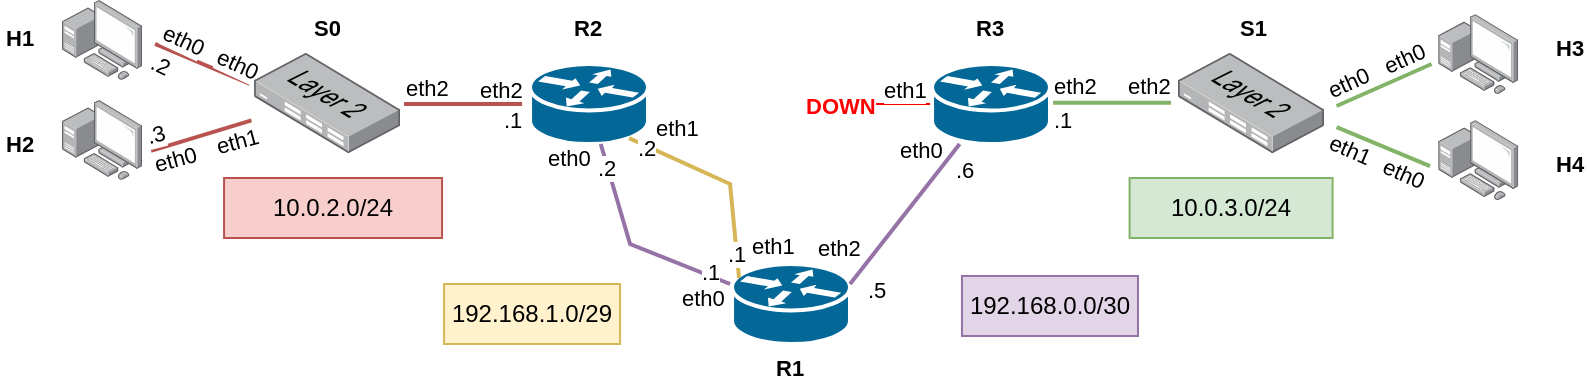 <mxfile version="24.2.3" type="device">
  <diagram name="Page-1" id="ILYi0rYNNzHTElqKo2re">
    <mxGraphModel dx="1473" dy="1400" grid="1" gridSize="10" guides="1" tooltips="1" connect="1" arrows="1" fold="1" page="1" pageScale="1" pageWidth="850" pageHeight="1100" math="0" shadow="0">
      <root>
        <mxCell id="0" />
        <mxCell id="1" parent="0" />
        <mxCell id="G48spFDgJ3UvbTq0tlOj-64" value="" style="shape=mxgraph.cisco.routers.router;html=1;pointerEvents=1;dashed=0;fillColor=#036897;strokeColor=#ffffff;strokeWidth=2;verticalLabelPosition=bottom;verticalAlign=top;align=center;outlineConnect=0;" vertex="1" parent="1">
          <mxGeometry x="402.03" y="161.97" width="58.96" height="40.06" as="geometry" />
        </mxCell>
        <mxCell id="G48spFDgJ3UvbTq0tlOj-65" value="" style="shape=mxgraph.cisco.routers.router;html=1;pointerEvents=1;dashed=0;fillColor=#036897;strokeColor=#ffffff;strokeWidth=2;verticalLabelPosition=bottom;verticalAlign=top;align=center;outlineConnect=0;" vertex="1" parent="1">
          <mxGeometry x="301.03" y="61.97" width="58.96" height="40.06" as="geometry" />
        </mxCell>
        <mxCell id="G48spFDgJ3UvbTq0tlOj-66" value="&lt;b&gt;R2&lt;/b&gt;" style="edgeLabel;resizable=0;html=1;;align=left;verticalAlign=bottom;" connectable="0" vertex="1" parent="1">
          <mxGeometry x="321.026" y="52.004" as="geometry" />
        </mxCell>
        <mxCell id="G48spFDgJ3UvbTq0tlOj-67" value="&lt;b&gt;R1&lt;/b&gt;" style="edgeLabel;resizable=0;html=1;;align=left;verticalAlign=bottom;" connectable="0" vertex="1" parent="1">
          <mxGeometry x="422.026" y="222.004" as="geometry" />
        </mxCell>
        <mxCell id="G48spFDgJ3UvbTq0tlOj-146" style="edgeStyle=orthogonalEdgeStyle;rounded=0;orthogonalLoop=1;jettySize=auto;html=1;startArrow=none;startFill=0;endArrow=none;endFill=0;strokeColor=#ff0000;" edge="1" parent="1" source="G48spFDgJ3UvbTq0tlOj-68">
          <mxGeometry relative="1" as="geometry">
            <mxPoint x="471.03" y="82" as="targetPoint" />
          </mxGeometry>
        </mxCell>
        <mxCell id="G48spFDgJ3UvbTq0tlOj-68" value="" style="shape=mxgraph.cisco.routers.router;html=1;pointerEvents=1;dashed=0;fillColor=#036897;strokeColor=#ffffff;strokeWidth=2;verticalLabelPosition=bottom;verticalAlign=top;align=center;outlineConnect=0;" vertex="1" parent="1">
          <mxGeometry x="502.03" y="62" width="58.96" height="40.03" as="geometry" />
        </mxCell>
        <mxCell id="G48spFDgJ3UvbTq0tlOj-69" value="&lt;b&gt;R3&lt;/b&gt;" style="edgeLabel;resizable=0;html=1;;align=left;verticalAlign=bottom;" connectable="0" vertex="1" parent="1">
          <mxGeometry x="522.026" y="52.004" as="geometry" />
        </mxCell>
        <mxCell id="G48spFDgJ3UvbTq0tlOj-72" value="" style="endArrow=none;html=1;rounded=0;endFill=0;strokeWidth=2;fillColor=#e1d5e7;strokeColor=#9673a6;" edge="1" parent="1" source="G48spFDgJ3UvbTq0tlOj-65">
          <mxGeometry relative="1" as="geometry">
            <mxPoint x="327.03" y="102.03" as="sourcePoint" />
            <mxPoint x="401.03" y="172" as="targetPoint" />
            <Array as="points">
              <mxPoint x="351.03" y="152" />
            </Array>
          </mxGeometry>
        </mxCell>
        <mxCell id="G48spFDgJ3UvbTq0tlOj-73" value="" style="endArrow=none;html=1;rounded=0;endFill=0;strokeWidth=2;fillColor=#e1d5e7;strokeColor=#9673a6;" edge="1" parent="1" source="G48spFDgJ3UvbTq0tlOj-68">
          <mxGeometry relative="1" as="geometry">
            <mxPoint x="478.03" y="82" as="sourcePoint" />
            <mxPoint x="461.03" y="172" as="targetPoint" />
          </mxGeometry>
        </mxCell>
        <mxCell id="G48spFDgJ3UvbTq0tlOj-75" value="eth2" style="edgeLabel;resizable=0;html=1;;align=left;verticalAlign=bottom;" connectable="0" vertex="1" parent="1">
          <mxGeometry x="274.026" y="83.024" as="geometry" />
        </mxCell>
        <mxCell id="G48spFDgJ3UvbTq0tlOj-77" value="eth0" style="edgeLabel;resizable=0;html=1;;align=left;verticalAlign=bottom;" connectable="0" vertex="1" parent="1">
          <mxGeometry x="484.026" y="113.004" as="geometry" />
        </mxCell>
        <mxCell id="G48spFDgJ3UvbTq0tlOj-78" value="eth2" style="edgeLabel;resizable=0;html=1;;align=left;verticalAlign=bottom;" connectable="0" vertex="1" parent="1">
          <mxGeometry x="443.026" y="162.974" as="geometry" />
        </mxCell>
        <mxCell id="G48spFDgJ3UvbTq0tlOj-79" value="eth0" style="edgeLabel;resizable=0;html=1;;align=left;verticalAlign=bottom;" connectable="0" vertex="1" parent="1">
          <mxGeometry x="375.026" y="187.004" as="geometry" />
        </mxCell>
        <mxCell id="G48spFDgJ3UvbTq0tlOj-80" value="eth0" style="edgeLabel;resizable=0;html=1;;align=left;verticalAlign=bottom;" connectable="0" vertex="1" parent="1">
          <mxGeometry x="308.026" y="117.004" as="geometry" />
        </mxCell>
        <mxCell id="G48spFDgJ3UvbTq0tlOj-81" value="" style="image;points=[];aspect=fixed;html=1;align=center;shadow=0;dashed=0;image=img/lib/allied_telesis/switch/Switch_24_port_L2.svg;" vertex="1" parent="1">
          <mxGeometry x="625" y="56.49" width="73.03" height="50.06" as="geometry" />
        </mxCell>
        <mxCell id="G48spFDgJ3UvbTq0tlOj-82" value="&lt;b&gt;S1&lt;/b&gt;" style="edgeLabel;resizable=0;html=1;;align=left;verticalAlign=bottom;" connectable="0" vertex="1" parent="1">
          <mxGeometry x="653.546" y="52.004" as="geometry" />
        </mxCell>
        <mxCell id="G48spFDgJ3UvbTq0tlOj-83" value="" style="image;points=[];aspect=fixed;html=1;align=center;shadow=0;dashed=0;image=img/lib/allied_telesis/switch/Switch_24_port_L2.svg;" vertex="1" parent="1">
          <mxGeometry x="163.03" y="56.49" width="73.03" height="50.06" as="geometry" />
        </mxCell>
        <mxCell id="G48spFDgJ3UvbTq0tlOj-84" value="&lt;b&gt;S0&lt;/b&gt;" style="edgeLabel;resizable=0;html=1;;align=left;verticalAlign=bottom;" connectable="0" vertex="1" parent="1">
          <mxGeometry x="191.026" y="52.004" as="geometry" />
        </mxCell>
        <mxCell id="G48spFDgJ3UvbTq0tlOj-86" style="edgeStyle=orthogonalEdgeStyle;rounded=0;orthogonalLoop=1;jettySize=auto;html=1;endArrow=none;endFill=0;strokeWidth=2;exitX=0.984;exitY=0.449;exitDx=0;exitDy=0;exitPerimeter=0;fillColor=#f8cecc;strokeColor=#b85450;" edge="1" parent="1">
          <mxGeometry relative="1" as="geometry">
            <mxPoint x="238.05" y="82.01" as="sourcePoint" />
            <mxPoint x="297.05" y="82.01" as="targetPoint" />
          </mxGeometry>
        </mxCell>
        <mxCell id="G48spFDgJ3UvbTq0tlOj-88" value="eth2" style="edgeLabel;resizable=0;html=1;;align=left;verticalAlign=bottom;" connectable="0" vertex="1" parent="1">
          <mxGeometry x="237.056" y="82.524" as="geometry" />
        </mxCell>
        <mxCell id="G48spFDgJ3UvbTq0tlOj-90" style="edgeStyle=orthogonalEdgeStyle;rounded=0;orthogonalLoop=1;jettySize=auto;html=1;endArrow=none;endFill=0;strokeWidth=2;exitX=0.984;exitY=0.449;exitDx=0;exitDy=0;exitPerimeter=0;fillColor=#d5e8d4;strokeColor=#82b366;" edge="1" parent="1">
          <mxGeometry relative="1" as="geometry">
            <mxPoint x="562.53" y="81.35" as="sourcePoint" />
            <mxPoint x="621.53" y="81.35" as="targetPoint" />
          </mxGeometry>
        </mxCell>
        <mxCell id="G48spFDgJ3UvbTq0tlOj-91" value="eth2" style="edgeLabel;resizable=0;html=1;;align=left;verticalAlign=bottom;" connectable="0" vertex="1" parent="1">
          <mxGeometry x="597.956" y="81.774" as="geometry" />
        </mxCell>
        <mxCell id="G48spFDgJ3UvbTq0tlOj-92" value="eth2" style="edgeLabel;resizable=0;html=1;;align=left;verticalAlign=bottom;" connectable="0" vertex="1" parent="1">
          <mxGeometry x="560.986" y="81.274" as="geometry" />
        </mxCell>
        <mxCell id="G48spFDgJ3UvbTq0tlOj-93" value="" style="endArrow=none;html=1;rounded=0;endFill=0;strokeWidth=2;fillColor=#fff2cc;strokeColor=#d6b656;" edge="1" parent="1">
          <mxGeometry relative="1" as="geometry">
            <mxPoint x="350.53" y="99.03" as="sourcePoint" />
            <mxPoint x="405.53" y="169.03" as="targetPoint" />
            <Array as="points">
              <mxPoint x="401.03" y="122" />
            </Array>
          </mxGeometry>
        </mxCell>
        <mxCell id="G48spFDgJ3UvbTq0tlOj-94" value="eth1" style="edgeLabel;resizable=0;html=1;;align=left;verticalAlign=bottom;" connectable="0" vertex="1" parent="1">
          <mxGeometry x="362.026" y="102.034" as="geometry" />
        </mxCell>
        <mxCell id="G48spFDgJ3UvbTq0tlOj-95" value="eth1" style="edgeLabel;resizable=0;html=1;;align=left;verticalAlign=bottom;" connectable="0" vertex="1" parent="1">
          <mxGeometry x="410.026" y="161.974" as="geometry" />
        </mxCell>
        <mxCell id="G48spFDgJ3UvbTq0tlOj-106" value="" style="image;points=[];aspect=fixed;html=1;align=center;shadow=0;dashed=0;image=img/lib/allied_telesis/computer_and_terminals/Personal_Computer_with_Server.svg;" vertex="1" parent="1">
          <mxGeometry x="67" y="30.0" width="40" height="40" as="geometry" />
        </mxCell>
        <mxCell id="G48spFDgJ3UvbTq0tlOj-107" value="" style="image;points=[];aspect=fixed;html=1;align=center;shadow=0;dashed=0;image=img/lib/allied_telesis/computer_and_terminals/Personal_Computer_with_Server.svg;" vertex="1" parent="1">
          <mxGeometry x="67" y="79.94" width="40.06" height="40.06" as="geometry" />
        </mxCell>
        <mxCell id="G48spFDgJ3UvbTq0tlOj-108" value="&lt;b&gt;H1&lt;/b&gt;" style="edgeLabel;resizable=0;html=1;;align=left;verticalAlign=bottom;" connectable="0" vertex="1" parent="1">
          <mxGeometry x="36.996" y="57.064" as="geometry" />
        </mxCell>
        <mxCell id="G48spFDgJ3UvbTq0tlOj-109" value="&lt;b&gt;H2&lt;/b&gt;" style="edgeLabel;resizable=0;html=1;;align=left;verticalAlign=bottom;" connectable="0" vertex="1" parent="1">
          <mxGeometry x="36.996" y="110.064" as="geometry" />
        </mxCell>
        <mxCell id="G48spFDgJ3UvbTq0tlOj-110" value="" style="image;points=[];aspect=fixed;html=1;align=center;shadow=0;dashed=0;image=img/lib/allied_telesis/computer_and_terminals/Personal_Computer_with_Server.svg;" vertex="1" parent="1">
          <mxGeometry x="755.09" y="37.06" width="40" height="40" as="geometry" />
        </mxCell>
        <mxCell id="G48spFDgJ3UvbTq0tlOj-111" value="" style="image;points=[];aspect=fixed;html=1;align=center;shadow=0;dashed=0;image=img/lib/allied_telesis/computer_and_terminals/Personal_Computer_with_Server.svg;" vertex="1" parent="1">
          <mxGeometry x="755.09" y="90.03" width="40.06" height="40.06" as="geometry" />
        </mxCell>
        <mxCell id="G48spFDgJ3UvbTq0tlOj-112" value="&lt;b&gt;H3&lt;/b&gt;" style="edgeLabel;resizable=0;html=1;;align=left;verticalAlign=bottom;" connectable="0" vertex="1" parent="1">
          <mxGeometry x="812.026" y="62.004" as="geometry" />
        </mxCell>
        <mxCell id="G48spFDgJ3UvbTq0tlOj-113" value="&lt;b&gt;H4&lt;/b&gt;" style="edgeLabel;resizable=0;html=1;;align=left;verticalAlign=bottom;" connectable="0" vertex="1" parent="1">
          <mxGeometry x="812.026" y="120.004" as="geometry" />
        </mxCell>
        <mxCell id="G48spFDgJ3UvbTq0tlOj-114" value="" style="endArrow=none;html=1;rounded=0;exitX=1.055;exitY=0.611;exitDx=0;exitDy=0;exitPerimeter=0;endFill=0;strokeWidth=2;fillColor=#f8cecc;strokeColor=#b85450;" edge="1" parent="1">
          <mxGeometry relative="1" as="geometry">
            <mxPoint x="113.53" y="51.95" as="sourcePoint" />
            <mxPoint x="161.03" y="72" as="targetPoint" />
          </mxGeometry>
        </mxCell>
        <mxCell id="G48spFDgJ3UvbTq0tlOj-115" value="" style="endArrow=none;html=1;rounded=0;exitX=1.055;exitY=0.611;exitDx=0;exitDy=0;exitPerimeter=0;endFill=0;strokeWidth=2;fillColor=#f8cecc;strokeColor=#b85450;entryX=-0.018;entryY=0.674;entryDx=0;entryDy=0;entryPerimeter=0;" edge="1" parent="1" target="G48spFDgJ3UvbTq0tlOj-83">
          <mxGeometry relative="1" as="geometry">
            <mxPoint x="111.53" y="105.48" as="sourcePoint" />
            <mxPoint x="163.03" y="94.46" as="targetPoint" />
          </mxGeometry>
        </mxCell>
        <mxCell id="G48spFDgJ3UvbTq0tlOj-117" value="" style="endArrow=none;html=1;rounded=0;exitX=1.055;exitY=0.611;exitDx=0;exitDy=0;exitPerimeter=0;endFill=0;strokeWidth=2;fillColor=#d5e8d4;strokeColor=#82b366;" edge="1" parent="1">
          <mxGeometry relative="1" as="geometry">
            <mxPoint x="704.29" y="83.02" as="sourcePoint" />
            <mxPoint x="751.79" y="62.02" as="targetPoint" />
          </mxGeometry>
        </mxCell>
        <mxCell id="G48spFDgJ3UvbTq0tlOj-118" value="" style="endArrow=none;html=1;rounded=0;exitX=1.055;exitY=0.611;exitDx=0;exitDy=0;exitPerimeter=0;endFill=0;strokeWidth=2;fillColor=#d5e8d4;strokeColor=#82b366;" edge="1" parent="1">
          <mxGeometry relative="1" as="geometry">
            <mxPoint x="704.29" y="93.54" as="sourcePoint" />
            <mxPoint x="751.03" y="113.04" as="targetPoint" />
          </mxGeometry>
        </mxCell>
        <mxCell id="G48spFDgJ3UvbTq0tlOj-119" value="eth0" style="edgeLabel;resizable=0;html=1;;align=left;verticalAlign=bottom;rotation=24.9;" connectable="0" vertex="1" parent="1">
          <mxGeometry x="113.026" y="52.004" as="geometry">
            <mxPoint as="offset" />
          </mxGeometry>
        </mxCell>
        <mxCell id="G48spFDgJ3UvbTq0tlOj-120" value="eth0" style="edgeLabel;resizable=0;html=1;;align=left;verticalAlign=bottom;rotation=24.9;" connectable="0" vertex="1" parent="1">
          <mxGeometry x="140.026" y="64.004" as="geometry">
            <mxPoint as="offset" />
          </mxGeometry>
        </mxCell>
        <mxCell id="G48spFDgJ3UvbTq0tlOj-121" value="eth0" style="edgeLabel;resizable=0;html=1;;align=left;verticalAlign=bottom;rotation=-15;" connectable="0" vertex="1" parent="1">
          <mxGeometry x="114.026" y="121.004" as="geometry">
            <mxPoint as="offset" />
          </mxGeometry>
        </mxCell>
        <mxCell id="G48spFDgJ3UvbTq0tlOj-123" value="eth1" style="edgeLabel;resizable=0;html=1;;align=left;verticalAlign=bottom;rotation=-15;" connectable="0" vertex="1" parent="1">
          <mxGeometry x="145.026" y="112.004" as="geometry">
            <mxPoint as="offset" />
          </mxGeometry>
        </mxCell>
        <mxCell id="G48spFDgJ3UvbTq0tlOj-124" value="eth0" style="edgeLabel;resizable=0;html=1;;align=left;verticalAlign=bottom;rotation=-24.2;" connectable="0" vertex="1" parent="1">
          <mxGeometry x="702.286" y="84.024" as="geometry" />
        </mxCell>
        <mxCell id="G48spFDgJ3UvbTq0tlOj-125" value="eth0" style="edgeLabel;resizable=0;html=1;;align=left;verticalAlign=bottom;rotation=-24.2;" connectable="0" vertex="1" parent="1">
          <mxGeometry x="730.026" y="72.004" as="geometry" />
        </mxCell>
        <mxCell id="G48spFDgJ3UvbTq0tlOj-127" value="eth0" style="edgeLabel;resizable=0;html=1;;align=left;verticalAlign=bottom;rotation=23.6;" connectable="0" vertex="1" parent="1">
          <mxGeometry x="723.026" y="119.004" as="geometry" />
        </mxCell>
        <mxCell id="G48spFDgJ3UvbTq0tlOj-128" value="eth1" style="edgeLabel;resizable=0;html=1;;align=left;verticalAlign=bottom;rotation=23.6;" connectable="0" vertex="1" parent="1">
          <mxGeometry x="696.026" y="107.554" as="geometry" />
        </mxCell>
        <mxCell id="G48spFDgJ3UvbTq0tlOj-129" value="10.0.2.0/24" style="text;html=1;align=center;verticalAlign=middle;whiteSpace=wrap;rounded=0;fillColor=#f8cecc;strokeColor=#b85450;" vertex="1" parent="1">
          <mxGeometry x="148.03" y="119" width="109" height="30" as="geometry" />
        </mxCell>
        <mxCell id="G48spFDgJ3UvbTq0tlOj-130" value="10.0.3.0/24" style="text;html=1;align=center;verticalAlign=middle;whiteSpace=wrap;rounded=0;fillColor=#d5e8d4;strokeColor=#82b366;" vertex="1" parent="1">
          <mxGeometry x="600.8" y="119" width="101.49" height="30" as="geometry" />
        </mxCell>
        <mxCell id="G48spFDgJ3UvbTq0tlOj-131" value="192.168.0.0/30" style="text;html=1;align=center;verticalAlign=middle;whiteSpace=wrap;rounded=0;fillColor=#e1d5e7;strokeColor=#9673a6;" vertex="1" parent="1">
          <mxGeometry x="516.99" y="168" width="88" height="30" as="geometry" />
        </mxCell>
        <mxCell id="G48spFDgJ3UvbTq0tlOj-132" value=".1" style="edgeLabel;resizable=0;html=1;;align=left;verticalAlign=bottom;" connectable="0" vertex="1" parent="1">
          <mxGeometry x="286.026" y="98.974" as="geometry" />
        </mxCell>
        <mxCell id="G48spFDgJ3UvbTq0tlOj-133" value=".2" style="edgeLabel;resizable=0;html=1;;align=left;verticalAlign=bottom;rotation=25;" connectable="0" vertex="1" parent="1">
          <mxGeometry x="107.056" y="67.004" as="geometry" />
        </mxCell>
        <mxCell id="G48spFDgJ3UvbTq0tlOj-134" value=".3" style="edgeLabel;resizable=0;html=1;;align=left;verticalAlign=bottom;rotation=-15;" connectable="0" vertex="1" parent="1">
          <mxGeometry x="110.026" y="106.554" as="geometry" />
        </mxCell>
        <mxCell id="G48spFDgJ3UvbTq0tlOj-136" value="192.168.1.0/29" style="text;html=1;align=center;verticalAlign=middle;whiteSpace=wrap;rounded=0;fillColor=#fff2cc;strokeColor=#d6b656;" vertex="1" parent="1">
          <mxGeometry x="258.03" y="172" width="88" height="30" as="geometry" />
        </mxCell>
        <mxCell id="G48spFDgJ3UvbTq0tlOj-137" value=".2" style="edgeLabel;resizable=0;html=1;;align=left;verticalAlign=bottom;" connectable="0" vertex="1" parent="1">
          <mxGeometry x="333.026" y="122.004" as="geometry" />
        </mxCell>
        <mxCell id="G48spFDgJ3UvbTq0tlOj-138" value=".2" style="edgeLabel;resizable=0;html=1;;align=left;verticalAlign=bottom;" connectable="0" vertex="1" parent="1">
          <mxGeometry x="353.026" y="112.004" as="geometry" />
        </mxCell>
        <mxCell id="G48spFDgJ3UvbTq0tlOj-139" value=".1" style="edgeLabel;resizable=0;html=1;;align=left;verticalAlign=bottom;" connectable="0" vertex="1" parent="1">
          <mxGeometry x="384.506" y="174.004" as="geometry" />
        </mxCell>
        <mxCell id="G48spFDgJ3UvbTq0tlOj-140" value=".1" style="edgeLabel;resizable=0;html=1;;align=left;verticalAlign=bottom;" connectable="0" vertex="1" parent="1">
          <mxGeometry x="397.506" y="165.004" as="geometry" />
        </mxCell>
        <mxCell id="G48spFDgJ3UvbTq0tlOj-143" value=".1" style="edgeLabel;resizable=0;html=1;;align=left;verticalAlign=bottom;" connectable="0" vertex="1" parent="1">
          <mxGeometry x="560.986" y="98.974" as="geometry" />
        </mxCell>
        <mxCell id="G48spFDgJ3UvbTq0tlOj-144" value=".5" style="edgeLabel;resizable=0;html=1;;align=left;verticalAlign=bottom;" connectable="0" vertex="1" parent="1">
          <mxGeometry x="468.026" y="183.004" as="geometry" />
        </mxCell>
        <mxCell id="G48spFDgJ3UvbTq0tlOj-145" value=".6" style="edgeLabel;resizable=0;html=1;;align=left;verticalAlign=bottom;" connectable="0" vertex="1" parent="1">
          <mxGeometry x="512.026" y="123.004" as="geometry" />
        </mxCell>
        <mxCell id="G48spFDgJ3UvbTq0tlOj-147" value="eth1" style="edgeLabel;resizable=0;html=1;;align=left;verticalAlign=bottom;" connectable="0" vertex="1" parent="1">
          <mxGeometry x="475.506" y="83.024" as="geometry" />
        </mxCell>
        <mxCell id="G48spFDgJ3UvbTq0tlOj-148" value="DOWN" style="edgeLabel;resizable=0;html=1;;align=left;verticalAlign=bottom;fontColor=#ff0000;fontStyle=1" connectable="0" vertex="1" parent="1">
          <mxGeometry x="436.506" y="91.034" as="geometry" />
        </mxCell>
      </root>
    </mxGraphModel>
  </diagram>
</mxfile>
